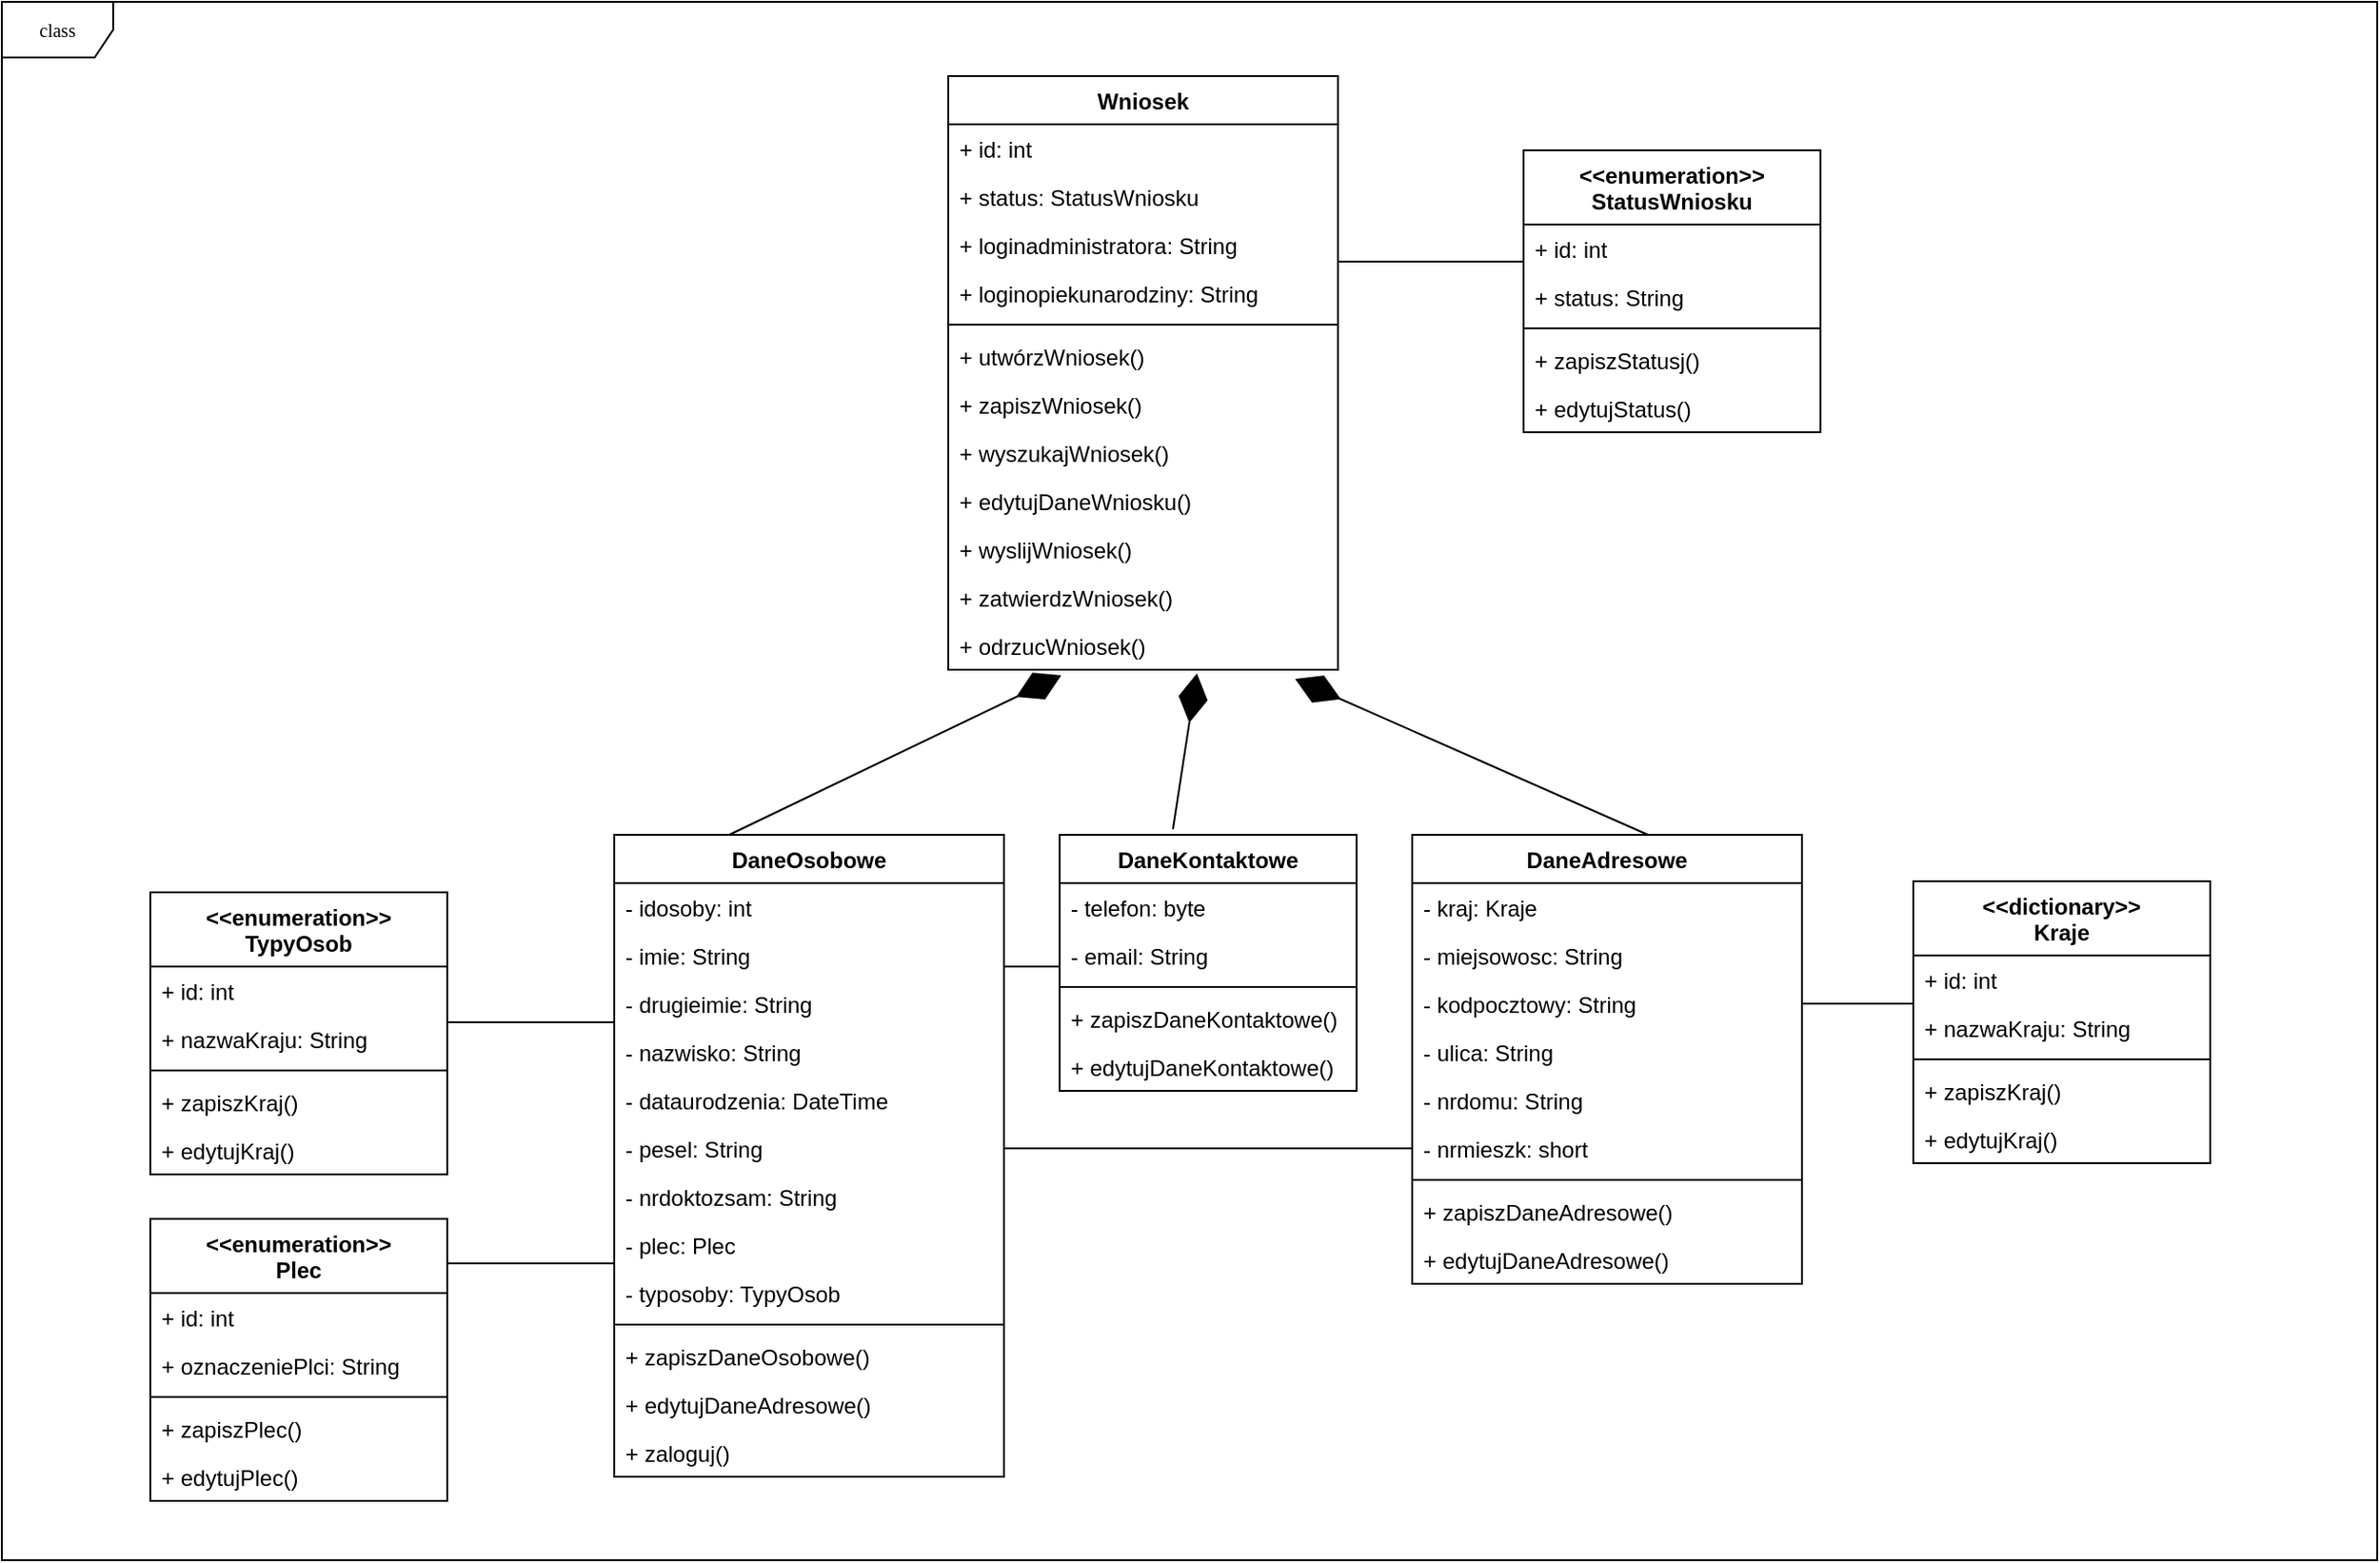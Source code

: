 <mxfile version="14.1.9" type="github">
  <diagram name="Page-1" id="c4acf3e9-155e-7222-9cf6-157b1a14988f">
    <mxGraphModel dx="1796" dy="480" grid="1" gridSize="10" guides="1" tooltips="1" connect="1" arrows="1" fold="1" page="1" pageScale="1" pageWidth="850" pageHeight="1100" background="#ffffff" math="0" shadow="0">
      <root>
        <mxCell id="0" />
        <mxCell id="1" parent="0" />
        <mxCell id="USKEhh2JhUIHj3QI9CC3-13" value="Wniosek" style="swimlane;fontStyle=1;align=center;verticalAlign=top;childLayout=stackLayout;horizontal=1;startSize=26;horizontalStack=0;resizeParent=1;resizeParentMax=0;resizeLast=0;collapsible=1;marginBottom=0;" vertex="1" parent="1">
          <mxGeometry x="330" y="40" width="210" height="320" as="geometry" />
        </mxCell>
        <mxCell id="USKEhh2JhUIHj3QI9CC3-14" value="+ id: int&#xa;" style="text;strokeColor=none;fillColor=none;align=left;verticalAlign=top;spacingLeft=4;spacingRight=4;overflow=hidden;rotatable=0;points=[[0,0.5],[1,0.5]];portConstraint=eastwest;" vertex="1" parent="USKEhh2JhUIHj3QI9CC3-13">
          <mxGeometry y="26" width="210" height="26" as="geometry" />
        </mxCell>
        <mxCell id="USKEhh2JhUIHj3QI9CC3-35" value="+ status: StatusWniosku" style="text;strokeColor=none;fillColor=none;align=left;verticalAlign=top;spacingLeft=4;spacingRight=4;overflow=hidden;rotatable=0;points=[[0,0.5],[1,0.5]];portConstraint=eastwest;" vertex="1" parent="USKEhh2JhUIHj3QI9CC3-13">
          <mxGeometry y="52" width="210" height="26" as="geometry" />
        </mxCell>
        <mxCell id="USKEhh2JhUIHj3QI9CC3-160" value="+ loginadministratora: String" style="text;strokeColor=none;fillColor=none;align=left;verticalAlign=top;spacingLeft=4;spacingRight=4;overflow=hidden;rotatable=0;points=[[0,0.5],[1,0.5]];portConstraint=eastwest;" vertex="1" parent="USKEhh2JhUIHj3QI9CC3-13">
          <mxGeometry y="78" width="210" height="26" as="geometry" />
        </mxCell>
        <mxCell id="USKEhh2JhUIHj3QI9CC3-175" value="+ loginopiekunarodziny: String" style="text;strokeColor=none;fillColor=none;align=left;verticalAlign=top;spacingLeft=4;spacingRight=4;overflow=hidden;rotatable=0;points=[[0,0.5],[1,0.5]];portConstraint=eastwest;" vertex="1" parent="USKEhh2JhUIHj3QI9CC3-13">
          <mxGeometry y="104" width="210" height="26" as="geometry" />
        </mxCell>
        <mxCell id="USKEhh2JhUIHj3QI9CC3-15" value="" style="line;strokeWidth=1;fillColor=none;align=left;verticalAlign=middle;spacingTop=-1;spacingLeft=3;spacingRight=3;rotatable=0;labelPosition=right;points=[];portConstraint=eastwest;" vertex="1" parent="USKEhh2JhUIHj3QI9CC3-13">
          <mxGeometry y="130" width="210" height="8" as="geometry" />
        </mxCell>
        <mxCell id="USKEhh2JhUIHj3QI9CC3-16" value="+ utwórzWniosek()&#xa;" style="text;strokeColor=none;fillColor=none;align=left;verticalAlign=top;spacingLeft=4;spacingRight=4;overflow=hidden;rotatable=0;points=[[0,0.5],[1,0.5]];portConstraint=eastwest;" vertex="1" parent="USKEhh2JhUIHj3QI9CC3-13">
          <mxGeometry y="138" width="210" height="26" as="geometry" />
        </mxCell>
        <mxCell id="USKEhh2JhUIHj3QI9CC3-36" value="+ zapiszWniosek()&#xa;" style="text;strokeColor=none;fillColor=none;align=left;verticalAlign=top;spacingLeft=4;spacingRight=4;overflow=hidden;rotatable=0;points=[[0,0.5],[1,0.5]];portConstraint=eastwest;" vertex="1" parent="USKEhh2JhUIHj3QI9CC3-13">
          <mxGeometry y="164" width="210" height="26" as="geometry" />
        </mxCell>
        <mxCell id="USKEhh2JhUIHj3QI9CC3-59" value="+ wyszukajWniosek()&#xa;" style="text;strokeColor=none;fillColor=none;align=left;verticalAlign=top;spacingLeft=4;spacingRight=4;overflow=hidden;rotatable=0;points=[[0,0.5],[1,0.5]];portConstraint=eastwest;" vertex="1" parent="USKEhh2JhUIHj3QI9CC3-13">
          <mxGeometry y="190" width="210" height="26" as="geometry" />
        </mxCell>
        <mxCell id="USKEhh2JhUIHj3QI9CC3-58" value="+ edytujDaneWniosku()&#xa;" style="text;strokeColor=none;fillColor=none;align=left;verticalAlign=top;spacingLeft=4;spacingRight=4;overflow=hidden;rotatable=0;points=[[0,0.5],[1,0.5]];portConstraint=eastwest;" vertex="1" parent="USKEhh2JhUIHj3QI9CC3-13">
          <mxGeometry y="216" width="210" height="26" as="geometry" />
        </mxCell>
        <mxCell id="USKEhh2JhUIHj3QI9CC3-37" value="+ wyslijWniosek()&#xa;" style="text;strokeColor=none;fillColor=none;align=left;verticalAlign=top;spacingLeft=4;spacingRight=4;overflow=hidden;rotatable=0;points=[[0,0.5],[1,0.5]];portConstraint=eastwest;" vertex="1" parent="USKEhh2JhUIHj3QI9CC3-13">
          <mxGeometry y="242" width="210" height="26" as="geometry" />
        </mxCell>
        <mxCell id="USKEhh2JhUIHj3QI9CC3-38" value="+ zatwierdzWniosek()&#xa;" style="text;strokeColor=none;fillColor=none;align=left;verticalAlign=top;spacingLeft=4;spacingRight=4;overflow=hidden;rotatable=0;points=[[0,0.5],[1,0.5]];portConstraint=eastwest;" vertex="1" parent="USKEhh2JhUIHj3QI9CC3-13">
          <mxGeometry y="268" width="210" height="26" as="geometry" />
        </mxCell>
        <mxCell id="USKEhh2JhUIHj3QI9CC3-39" value="+ odrzucWniosek()&#xa;" style="text;strokeColor=none;fillColor=none;align=left;verticalAlign=top;spacingLeft=4;spacingRight=4;overflow=hidden;rotatable=0;points=[[0,0.5],[1,0.5]];portConstraint=eastwest;" vertex="1" parent="USKEhh2JhUIHj3QI9CC3-13">
          <mxGeometry y="294" width="210" height="26" as="geometry" />
        </mxCell>
        <mxCell id="USKEhh2JhUIHj3QI9CC3-44" value="DaneAdresowe" style="swimlane;fontStyle=1;align=center;verticalAlign=top;childLayout=stackLayout;horizontal=1;startSize=26;horizontalStack=0;resizeParent=1;resizeParentMax=0;resizeLast=0;collapsible=1;marginBottom=0;" vertex="1" parent="1">
          <mxGeometry x="580" y="449" width="210" height="242" as="geometry" />
        </mxCell>
        <mxCell id="USKEhh2JhUIHj3QI9CC3-45" value="- kraj: Kraje" style="text;strokeColor=none;fillColor=none;align=left;verticalAlign=top;spacingLeft=4;spacingRight=4;overflow=hidden;rotatable=0;points=[[0,0.5],[1,0.5]];portConstraint=eastwest;" vertex="1" parent="USKEhh2JhUIHj3QI9CC3-44">
          <mxGeometry y="26" width="210" height="26" as="geometry" />
        </mxCell>
        <mxCell id="USKEhh2JhUIHj3QI9CC3-54" value="- miejsowosc: String" style="text;strokeColor=none;fillColor=none;align=left;verticalAlign=top;spacingLeft=4;spacingRight=4;overflow=hidden;rotatable=0;points=[[0,0.5],[1,0.5]];portConstraint=eastwest;" vertex="1" parent="USKEhh2JhUIHj3QI9CC3-44">
          <mxGeometry y="52" width="210" height="26" as="geometry" />
        </mxCell>
        <mxCell id="USKEhh2JhUIHj3QI9CC3-55" value="- kodpocztowy: String" style="text;strokeColor=none;fillColor=none;align=left;verticalAlign=top;spacingLeft=4;spacingRight=4;overflow=hidden;rotatable=0;points=[[0,0.5],[1,0.5]];portConstraint=eastwest;" vertex="1" parent="USKEhh2JhUIHj3QI9CC3-44">
          <mxGeometry y="78" width="210" height="26" as="geometry" />
        </mxCell>
        <mxCell id="USKEhh2JhUIHj3QI9CC3-61" value="- ulica: String" style="text;strokeColor=none;fillColor=none;align=left;verticalAlign=top;spacingLeft=4;spacingRight=4;overflow=hidden;rotatable=0;points=[[0,0.5],[1,0.5]];portConstraint=eastwest;" vertex="1" parent="USKEhh2JhUIHj3QI9CC3-44">
          <mxGeometry y="104" width="210" height="26" as="geometry" />
        </mxCell>
        <mxCell id="USKEhh2JhUIHj3QI9CC3-56" value="- nrdomu: String" style="text;strokeColor=none;fillColor=none;align=left;verticalAlign=top;spacingLeft=4;spacingRight=4;overflow=hidden;rotatable=0;points=[[0,0.5],[1,0.5]];portConstraint=eastwest;" vertex="1" parent="USKEhh2JhUIHj3QI9CC3-44">
          <mxGeometry y="130" width="210" height="26" as="geometry" />
        </mxCell>
        <mxCell id="USKEhh2JhUIHj3QI9CC3-57" value="- nrmieszk: short" style="text;strokeColor=none;fillColor=none;align=left;verticalAlign=top;spacingLeft=4;spacingRight=4;overflow=hidden;rotatable=0;points=[[0,0.5],[1,0.5]];portConstraint=eastwest;" vertex="1" parent="USKEhh2JhUIHj3QI9CC3-44">
          <mxGeometry y="156" width="210" height="26" as="geometry" />
        </mxCell>
        <mxCell id="USKEhh2JhUIHj3QI9CC3-46" value="" style="line;strokeWidth=1;fillColor=none;align=left;verticalAlign=middle;spacingTop=-1;spacingLeft=3;spacingRight=3;rotatable=0;labelPosition=right;points=[];portConstraint=eastwest;" vertex="1" parent="USKEhh2JhUIHj3QI9CC3-44">
          <mxGeometry y="182" width="210" height="8" as="geometry" />
        </mxCell>
        <mxCell id="USKEhh2JhUIHj3QI9CC3-47" value="+ zapiszDaneAdresowe()" style="text;strokeColor=none;fillColor=none;align=left;verticalAlign=top;spacingLeft=4;spacingRight=4;overflow=hidden;rotatable=0;points=[[0,0.5],[1,0.5]];portConstraint=eastwest;" vertex="1" parent="USKEhh2JhUIHj3QI9CC3-44">
          <mxGeometry y="190" width="210" height="26" as="geometry" />
        </mxCell>
        <mxCell id="USKEhh2JhUIHj3QI9CC3-73" value="+ edytujDaneAdresowe()" style="text;strokeColor=none;fillColor=none;align=left;verticalAlign=top;spacingLeft=4;spacingRight=4;overflow=hidden;rotatable=0;points=[[0,0.5],[1,0.5]];portConstraint=eastwest;" vertex="1" parent="USKEhh2JhUIHj3QI9CC3-44">
          <mxGeometry y="216" width="210" height="26" as="geometry" />
        </mxCell>
        <mxCell id="USKEhh2JhUIHj3QI9CC3-62" value="DaneKontaktowe" style="swimlane;fontStyle=1;align=center;verticalAlign=top;childLayout=stackLayout;horizontal=1;startSize=26;horizontalStack=0;resizeParent=1;resizeParentMax=0;resizeLast=0;collapsible=1;marginBottom=0;" vertex="1" parent="1">
          <mxGeometry x="390" y="449" width="160" height="138" as="geometry" />
        </mxCell>
        <mxCell id="USKEhh2JhUIHj3QI9CC3-63" value="- telefon: byte" style="text;strokeColor=none;fillColor=none;align=left;verticalAlign=top;spacingLeft=4;spacingRight=4;overflow=hidden;rotatable=0;points=[[0,0.5],[1,0.5]];portConstraint=eastwest;" vertex="1" parent="USKEhh2JhUIHj3QI9CC3-62">
          <mxGeometry y="26" width="160" height="26" as="geometry" />
        </mxCell>
        <mxCell id="USKEhh2JhUIHj3QI9CC3-66" value="- email: String" style="text;strokeColor=none;fillColor=none;align=left;verticalAlign=top;spacingLeft=4;spacingRight=4;overflow=hidden;rotatable=0;points=[[0,0.5],[1,0.5]];portConstraint=eastwest;" vertex="1" parent="USKEhh2JhUIHj3QI9CC3-62">
          <mxGeometry y="52" width="160" height="26" as="geometry" />
        </mxCell>
        <mxCell id="USKEhh2JhUIHj3QI9CC3-64" value="" style="line;strokeWidth=1;fillColor=none;align=left;verticalAlign=middle;spacingTop=-1;spacingLeft=3;spacingRight=3;rotatable=0;labelPosition=right;points=[];portConstraint=eastwest;" vertex="1" parent="USKEhh2JhUIHj3QI9CC3-62">
          <mxGeometry y="78" width="160" height="8" as="geometry" />
        </mxCell>
        <mxCell id="USKEhh2JhUIHj3QI9CC3-65" value="+ zapiszDaneKontaktowe()" style="text;strokeColor=none;fillColor=none;align=left;verticalAlign=top;spacingLeft=4;spacingRight=4;overflow=hidden;rotatable=0;points=[[0,0.5],[1,0.5]];portConstraint=eastwest;" vertex="1" parent="USKEhh2JhUIHj3QI9CC3-62">
          <mxGeometry y="86" width="160" height="26" as="geometry" />
        </mxCell>
        <mxCell id="USKEhh2JhUIHj3QI9CC3-74" value="+ edytujDaneKontaktowe()" style="text;strokeColor=none;fillColor=none;align=left;verticalAlign=top;spacingLeft=4;spacingRight=4;overflow=hidden;rotatable=0;points=[[0,0.5],[1,0.5]];portConstraint=eastwest;" vertex="1" parent="USKEhh2JhUIHj3QI9CC3-62">
          <mxGeometry y="112" width="160" height="26" as="geometry" />
        </mxCell>
        <mxCell id="USKEhh2JhUIHj3QI9CC3-67" value="&lt;&lt;dictionary&gt;&gt; &#xa;Kraje&#xa;" style="swimlane;fontStyle=1;align=center;verticalAlign=top;childLayout=stackLayout;horizontal=1;startSize=40;horizontalStack=0;resizeParent=1;resizeParentMax=0;resizeLast=0;collapsible=1;marginBottom=0;" vertex="1" parent="1">
          <mxGeometry x="850" y="474" width="160" height="152" as="geometry" />
        </mxCell>
        <mxCell id="USKEhh2JhUIHj3QI9CC3-72" value="+ id: int" style="text;strokeColor=none;fillColor=none;align=left;verticalAlign=top;spacingLeft=4;spacingRight=4;overflow=hidden;rotatable=0;points=[[0,0.5],[1,0.5]];portConstraint=eastwest;" vertex="1" parent="USKEhh2JhUIHj3QI9CC3-67">
          <mxGeometry y="40" width="160" height="26" as="geometry" />
        </mxCell>
        <mxCell id="USKEhh2JhUIHj3QI9CC3-68" value="+ nazwaKraju: String" style="text;strokeColor=none;fillColor=none;align=left;verticalAlign=top;spacingLeft=4;spacingRight=4;overflow=hidden;rotatable=0;points=[[0,0.5],[1,0.5]];portConstraint=eastwest;" vertex="1" parent="USKEhh2JhUIHj3QI9CC3-67">
          <mxGeometry y="66" width="160" height="26" as="geometry" />
        </mxCell>
        <mxCell id="USKEhh2JhUIHj3QI9CC3-69" value="" style="line;strokeWidth=1;fillColor=none;align=left;verticalAlign=middle;spacingTop=-1;spacingLeft=3;spacingRight=3;rotatable=0;labelPosition=right;points=[];portConstraint=eastwest;" vertex="1" parent="USKEhh2JhUIHj3QI9CC3-67">
          <mxGeometry y="92" width="160" height="8" as="geometry" />
        </mxCell>
        <mxCell id="USKEhh2JhUIHj3QI9CC3-70" value="+ zapiszKraj()" style="text;strokeColor=none;fillColor=none;align=left;verticalAlign=top;spacingLeft=4;spacingRight=4;overflow=hidden;rotatable=0;points=[[0,0.5],[1,0.5]];portConstraint=eastwest;" vertex="1" parent="USKEhh2JhUIHj3QI9CC3-67">
          <mxGeometry y="100" width="160" height="26" as="geometry" />
        </mxCell>
        <mxCell id="USKEhh2JhUIHj3QI9CC3-71" value="+ edytujKraj()" style="text;strokeColor=none;fillColor=none;align=left;verticalAlign=top;spacingLeft=4;spacingRight=4;overflow=hidden;rotatable=0;points=[[0,0.5],[1,0.5]];portConstraint=eastwest;" vertex="1" parent="USKEhh2JhUIHj3QI9CC3-67">
          <mxGeometry y="126" width="160" height="26" as="geometry" />
        </mxCell>
        <mxCell id="USKEhh2JhUIHj3QI9CC3-100" value="&lt;&lt;enumeration&gt;&gt; &#xa;TypyOsob&#xa;" style="swimlane;fontStyle=1;align=center;verticalAlign=top;childLayout=stackLayout;horizontal=1;startSize=40;horizontalStack=0;resizeParent=1;resizeParentMax=0;resizeLast=0;collapsible=1;marginBottom=0;" vertex="1" parent="1">
          <mxGeometry x="-100" y="480" width="160" height="152" as="geometry" />
        </mxCell>
        <mxCell id="USKEhh2JhUIHj3QI9CC3-101" value="+ id: int" style="text;strokeColor=none;fillColor=none;align=left;verticalAlign=top;spacingLeft=4;spacingRight=4;overflow=hidden;rotatable=0;points=[[0,0.5],[1,0.5]];portConstraint=eastwest;" vertex="1" parent="USKEhh2JhUIHj3QI9CC3-100">
          <mxGeometry y="40" width="160" height="26" as="geometry" />
        </mxCell>
        <mxCell id="USKEhh2JhUIHj3QI9CC3-102" value="+ nazwaKraju: String" style="text;strokeColor=none;fillColor=none;align=left;verticalAlign=top;spacingLeft=4;spacingRight=4;overflow=hidden;rotatable=0;points=[[0,0.5],[1,0.5]];portConstraint=eastwest;" vertex="1" parent="USKEhh2JhUIHj3QI9CC3-100">
          <mxGeometry y="66" width="160" height="26" as="geometry" />
        </mxCell>
        <mxCell id="USKEhh2JhUIHj3QI9CC3-103" value="" style="line;strokeWidth=1;fillColor=none;align=left;verticalAlign=middle;spacingTop=-1;spacingLeft=3;spacingRight=3;rotatable=0;labelPosition=right;points=[];portConstraint=eastwest;" vertex="1" parent="USKEhh2JhUIHj3QI9CC3-100">
          <mxGeometry y="92" width="160" height="8" as="geometry" />
        </mxCell>
        <mxCell id="USKEhh2JhUIHj3QI9CC3-104" value="+ zapiszKraj()" style="text;strokeColor=none;fillColor=none;align=left;verticalAlign=top;spacingLeft=4;spacingRight=4;overflow=hidden;rotatable=0;points=[[0,0.5],[1,0.5]];portConstraint=eastwest;" vertex="1" parent="USKEhh2JhUIHj3QI9CC3-100">
          <mxGeometry y="100" width="160" height="26" as="geometry" />
        </mxCell>
        <mxCell id="USKEhh2JhUIHj3QI9CC3-105" value="+ edytujKraj()" style="text;strokeColor=none;fillColor=none;align=left;verticalAlign=top;spacingLeft=4;spacingRight=4;overflow=hidden;rotatable=0;points=[[0,0.5],[1,0.5]];portConstraint=eastwest;" vertex="1" parent="USKEhh2JhUIHj3QI9CC3-100">
          <mxGeometry y="126" width="160" height="26" as="geometry" />
        </mxCell>
        <mxCell id="USKEhh2JhUIHj3QI9CC3-110" value="&lt;&lt;enumeration&gt;&gt; &#xa;Plec&#xa;" style="swimlane;fontStyle=1;align=center;verticalAlign=top;childLayout=stackLayout;horizontal=1;startSize=40;horizontalStack=0;resizeParent=1;resizeParentMax=0;resizeLast=0;collapsible=1;marginBottom=0;" vertex="1" parent="1">
          <mxGeometry x="-100" y="656" width="160" height="152" as="geometry" />
        </mxCell>
        <mxCell id="USKEhh2JhUIHj3QI9CC3-111" value="+ id: int" style="text;strokeColor=none;fillColor=none;align=left;verticalAlign=top;spacingLeft=4;spacingRight=4;overflow=hidden;rotatable=0;points=[[0,0.5],[1,0.5]];portConstraint=eastwest;" vertex="1" parent="USKEhh2JhUIHj3QI9CC3-110">
          <mxGeometry y="40" width="160" height="26" as="geometry" />
        </mxCell>
        <mxCell id="USKEhh2JhUIHj3QI9CC3-112" value="+ oznaczeniePlci: String" style="text;strokeColor=none;fillColor=none;align=left;verticalAlign=top;spacingLeft=4;spacingRight=4;overflow=hidden;rotatable=0;points=[[0,0.5],[1,0.5]];portConstraint=eastwest;" vertex="1" parent="USKEhh2JhUIHj3QI9CC3-110">
          <mxGeometry y="66" width="160" height="26" as="geometry" />
        </mxCell>
        <mxCell id="USKEhh2JhUIHj3QI9CC3-113" value="" style="line;strokeWidth=1;fillColor=none;align=left;verticalAlign=middle;spacingTop=-1;spacingLeft=3;spacingRight=3;rotatable=0;labelPosition=right;points=[];portConstraint=eastwest;" vertex="1" parent="USKEhh2JhUIHj3QI9CC3-110">
          <mxGeometry y="92" width="160" height="8" as="geometry" />
        </mxCell>
        <mxCell id="USKEhh2JhUIHj3QI9CC3-114" value="+ zapiszPlec()" style="text;strokeColor=none;fillColor=none;align=left;verticalAlign=top;spacingLeft=4;spacingRight=4;overflow=hidden;rotatable=0;points=[[0,0.5],[1,0.5]];portConstraint=eastwest;" vertex="1" parent="USKEhh2JhUIHj3QI9CC3-110">
          <mxGeometry y="100" width="160" height="26" as="geometry" />
        </mxCell>
        <mxCell id="USKEhh2JhUIHj3QI9CC3-115" value="+ edytujPlec()" style="text;strokeColor=none;fillColor=none;align=left;verticalAlign=top;spacingLeft=4;spacingRight=4;overflow=hidden;rotatable=0;points=[[0,0.5],[1,0.5]];portConstraint=eastwest;" vertex="1" parent="USKEhh2JhUIHj3QI9CC3-110">
          <mxGeometry y="126" width="160" height="26" as="geometry" />
        </mxCell>
        <mxCell id="USKEhh2JhUIHj3QI9CC3-116" value="DaneOsobowe" style="swimlane;fontStyle=1;align=center;verticalAlign=top;childLayout=stackLayout;horizontal=1;startSize=26;horizontalStack=0;resizeParent=1;resizeParentMax=0;resizeLast=0;collapsible=1;marginBottom=0;" vertex="1" parent="1">
          <mxGeometry x="150" y="449" width="210" height="346" as="geometry" />
        </mxCell>
        <mxCell id="USKEhh2JhUIHj3QI9CC3-117" value="- idosoby: int&#xa;" style="text;strokeColor=none;fillColor=none;align=left;verticalAlign=top;spacingLeft=4;spacingRight=4;overflow=hidden;rotatable=0;points=[[0,0.5],[1,0.5]];portConstraint=eastwest;" vertex="1" parent="USKEhh2JhUIHj3QI9CC3-116">
          <mxGeometry y="26" width="210" height="26" as="geometry" />
        </mxCell>
        <mxCell id="USKEhh2JhUIHj3QI9CC3-118" value="- imie: String" style="text;strokeColor=none;fillColor=none;align=left;verticalAlign=top;spacingLeft=4;spacingRight=4;overflow=hidden;rotatable=0;points=[[0,0.5],[1,0.5]];portConstraint=eastwest;" vertex="1" parent="USKEhh2JhUIHj3QI9CC3-116">
          <mxGeometry y="52" width="210" height="26" as="geometry" />
        </mxCell>
        <mxCell id="USKEhh2JhUIHj3QI9CC3-119" value="- drugieimie: String" style="text;strokeColor=none;fillColor=none;align=left;verticalAlign=top;spacingLeft=4;spacingRight=4;overflow=hidden;rotatable=0;points=[[0,0.5],[1,0.5]];portConstraint=eastwest;" vertex="1" parent="USKEhh2JhUIHj3QI9CC3-116">
          <mxGeometry y="78" width="210" height="26" as="geometry" />
        </mxCell>
        <mxCell id="USKEhh2JhUIHj3QI9CC3-120" value="- nazwisko: String" style="text;strokeColor=none;fillColor=none;align=left;verticalAlign=top;spacingLeft=4;spacingRight=4;overflow=hidden;rotatable=0;points=[[0,0.5],[1,0.5]];portConstraint=eastwest;" vertex="1" parent="USKEhh2JhUIHj3QI9CC3-116">
          <mxGeometry y="104" width="210" height="26" as="geometry" />
        </mxCell>
        <mxCell id="USKEhh2JhUIHj3QI9CC3-121" value="- dataurodzenia: DateTime" style="text;strokeColor=none;fillColor=none;align=left;verticalAlign=top;spacingLeft=4;spacingRight=4;overflow=hidden;rotatable=0;points=[[0,0.5],[1,0.5]];portConstraint=eastwest;" vertex="1" parent="USKEhh2JhUIHj3QI9CC3-116">
          <mxGeometry y="130" width="210" height="26" as="geometry" />
        </mxCell>
        <mxCell id="USKEhh2JhUIHj3QI9CC3-122" value="- pesel: String" style="text;strokeColor=none;fillColor=none;align=left;verticalAlign=top;spacingLeft=4;spacingRight=4;overflow=hidden;rotatable=0;points=[[0,0.5],[1,0.5]];portConstraint=eastwest;" vertex="1" parent="USKEhh2JhUIHj3QI9CC3-116">
          <mxGeometry y="156" width="210" height="26" as="geometry" />
        </mxCell>
        <mxCell id="USKEhh2JhUIHj3QI9CC3-123" value="- nrdoktozsam: String" style="text;strokeColor=none;fillColor=none;align=left;verticalAlign=top;spacingLeft=4;spacingRight=4;overflow=hidden;rotatable=0;points=[[0,0.5],[1,0.5]];portConstraint=eastwest;" vertex="1" parent="USKEhh2JhUIHj3QI9CC3-116">
          <mxGeometry y="182" width="210" height="26" as="geometry" />
        </mxCell>
        <mxCell id="USKEhh2JhUIHj3QI9CC3-124" value="- plec: Plec" style="text;strokeColor=none;fillColor=none;align=left;verticalAlign=top;spacingLeft=4;spacingRight=4;overflow=hidden;rotatable=0;points=[[0,0.5],[1,0.5]];portConstraint=eastwest;" vertex="1" parent="USKEhh2JhUIHj3QI9CC3-116">
          <mxGeometry y="208" width="210" height="26" as="geometry" />
        </mxCell>
        <mxCell id="USKEhh2JhUIHj3QI9CC3-125" value="- typosoby: TypyOsob" style="text;strokeColor=none;fillColor=none;align=left;verticalAlign=top;spacingLeft=4;spacingRight=4;overflow=hidden;rotatable=0;points=[[0,0.5],[1,0.5]];portConstraint=eastwest;" vertex="1" parent="USKEhh2JhUIHj3QI9CC3-116">
          <mxGeometry y="234" width="210" height="26" as="geometry" />
        </mxCell>
        <mxCell id="USKEhh2JhUIHj3QI9CC3-126" value="" style="line;strokeWidth=1;fillColor=none;align=left;verticalAlign=middle;spacingTop=-1;spacingLeft=3;spacingRight=3;rotatable=0;labelPosition=right;points=[];portConstraint=eastwest;" vertex="1" parent="USKEhh2JhUIHj3QI9CC3-116">
          <mxGeometry y="260" width="210" height="8" as="geometry" />
        </mxCell>
        <mxCell id="USKEhh2JhUIHj3QI9CC3-127" value="+ zapiszDaneOsobowe()" style="text;strokeColor=none;fillColor=none;align=left;verticalAlign=top;spacingLeft=4;spacingRight=4;overflow=hidden;rotatable=0;points=[[0,0.5],[1,0.5]];portConstraint=eastwest;" vertex="1" parent="USKEhh2JhUIHj3QI9CC3-116">
          <mxGeometry y="268" width="210" height="26" as="geometry" />
        </mxCell>
        <mxCell id="USKEhh2JhUIHj3QI9CC3-128" value="+ edytujDaneAdresowe()" style="text;strokeColor=none;fillColor=none;align=left;verticalAlign=top;spacingLeft=4;spacingRight=4;overflow=hidden;rotatable=0;points=[[0,0.5],[1,0.5]];portConstraint=eastwest;" vertex="1" parent="USKEhh2JhUIHj3QI9CC3-116">
          <mxGeometry y="294" width="210" height="26" as="geometry" />
        </mxCell>
        <mxCell id="USKEhh2JhUIHj3QI9CC3-129" value="+ zaloguj()&#xa;" style="text;strokeColor=none;fillColor=none;align=left;verticalAlign=top;spacingLeft=4;spacingRight=4;overflow=hidden;rotatable=0;points=[[0,0.5],[1,0.5]];portConstraint=eastwest;" vertex="1" parent="USKEhh2JhUIHj3QI9CC3-116">
          <mxGeometry y="320" width="210" height="26" as="geometry" />
        </mxCell>
        <mxCell id="USKEhh2JhUIHj3QI9CC3-163" value="" style="endArrow=diamondThin;endFill=1;endSize=24;html=1;entryX=0.29;entryY=1.115;entryDx=0;entryDy=0;entryPerimeter=0;exitX=0.295;exitY=0;exitDx=0;exitDy=0;exitPerimeter=0;" edge="1" parent="1" source="USKEhh2JhUIHj3QI9CC3-116" target="USKEhh2JhUIHj3QI9CC3-39">
          <mxGeometry width="160" relative="1" as="geometry">
            <mxPoint x="140" y="430" as="sourcePoint" />
            <mxPoint x="300" y="430" as="targetPoint" />
          </mxGeometry>
        </mxCell>
        <mxCell id="USKEhh2JhUIHj3QI9CC3-195" value="" style="endArrow=none;html=1;edgeStyle=orthogonalEdgeStyle;" edge="1" parent="1">
          <mxGeometry relative="1" as="geometry">
            <mxPoint x="60" y="550" as="sourcePoint" />
            <mxPoint x="150" y="550" as="targetPoint" />
          </mxGeometry>
        </mxCell>
        <mxCell id="USKEhh2JhUIHj3QI9CC3-198" value="" style="endArrow=none;html=1;edgeStyle=orthogonalEdgeStyle;" edge="1" parent="1">
          <mxGeometry relative="1" as="geometry">
            <mxPoint x="60" y="680" as="sourcePoint" />
            <mxPoint x="150" y="680" as="targetPoint" />
          </mxGeometry>
        </mxCell>
        <mxCell id="USKEhh2JhUIHj3QI9CC3-229" value="" style="endArrow=diamondThin;endFill=1;endSize=24;html=1;entryX=0.638;entryY=1.077;entryDx=0;entryDy=0;entryPerimeter=0;exitX=0.295;exitY=0;exitDx=0;exitDy=0;exitPerimeter=0;" edge="1" parent="1" target="USKEhh2JhUIHj3QI9CC3-39">
          <mxGeometry width="160" relative="1" as="geometry">
            <mxPoint x="451.05" y="446.01" as="sourcePoint" />
            <mxPoint x="450.0" y="370" as="targetPoint" />
          </mxGeometry>
        </mxCell>
        <mxCell id="USKEhh2JhUIHj3QI9CC3-230" value="" style="endArrow=diamondThin;endFill=1;endSize=24;html=1;entryX=0.89;entryY=1.192;entryDx=0;entryDy=0;entryPerimeter=0;exitX=0.295;exitY=0;exitDx=0;exitDy=0;exitPerimeter=0;" edge="1" parent="1" target="USKEhh2JhUIHj3QI9CC3-39">
          <mxGeometry width="160" relative="1" as="geometry">
            <mxPoint x="707.07" y="449" as="sourcePoint" />
            <mxPoint x="540" y="374.992" as="targetPoint" />
          </mxGeometry>
        </mxCell>
        <mxCell id="USKEhh2JhUIHj3QI9CC3-231" value="" style="endArrow=none;html=1;edgeStyle=orthogonalEdgeStyle;" edge="1" parent="1">
          <mxGeometry relative="1" as="geometry">
            <mxPoint x="790" y="540" as="sourcePoint" />
            <mxPoint x="850" y="540" as="targetPoint" />
          </mxGeometry>
        </mxCell>
        <mxCell id="USKEhh2JhUIHj3QI9CC3-235" value="&lt;&lt;enumeration&gt;&gt; &#xa;StatusWniosku&#xa;" style="swimlane;fontStyle=1;align=center;verticalAlign=top;childLayout=stackLayout;horizontal=1;startSize=40;horizontalStack=0;resizeParent=1;resizeParentMax=0;resizeLast=0;collapsible=1;marginBottom=0;" vertex="1" parent="1">
          <mxGeometry x="640" y="80" width="160" height="152" as="geometry" />
        </mxCell>
        <mxCell id="USKEhh2JhUIHj3QI9CC3-236" value="+ id: int" style="text;strokeColor=none;fillColor=none;align=left;verticalAlign=top;spacingLeft=4;spacingRight=4;overflow=hidden;rotatable=0;points=[[0,0.5],[1,0.5]];portConstraint=eastwest;" vertex="1" parent="USKEhh2JhUIHj3QI9CC3-235">
          <mxGeometry y="40" width="160" height="26" as="geometry" />
        </mxCell>
        <mxCell id="USKEhh2JhUIHj3QI9CC3-237" value="+ status: String" style="text;strokeColor=none;fillColor=none;align=left;verticalAlign=top;spacingLeft=4;spacingRight=4;overflow=hidden;rotatable=0;points=[[0,0.5],[1,0.5]];portConstraint=eastwest;" vertex="1" parent="USKEhh2JhUIHj3QI9CC3-235">
          <mxGeometry y="66" width="160" height="26" as="geometry" />
        </mxCell>
        <mxCell id="USKEhh2JhUIHj3QI9CC3-238" value="" style="line;strokeWidth=1;fillColor=none;align=left;verticalAlign=middle;spacingTop=-1;spacingLeft=3;spacingRight=3;rotatable=0;labelPosition=right;points=[];portConstraint=eastwest;" vertex="1" parent="USKEhh2JhUIHj3QI9CC3-235">
          <mxGeometry y="92" width="160" height="8" as="geometry" />
        </mxCell>
        <mxCell id="USKEhh2JhUIHj3QI9CC3-239" value="+ zapiszStatusj()" style="text;strokeColor=none;fillColor=none;align=left;verticalAlign=top;spacingLeft=4;spacingRight=4;overflow=hidden;rotatable=0;points=[[0,0.5],[1,0.5]];portConstraint=eastwest;" vertex="1" parent="USKEhh2JhUIHj3QI9CC3-235">
          <mxGeometry y="100" width="160" height="26" as="geometry" />
        </mxCell>
        <mxCell id="USKEhh2JhUIHj3QI9CC3-240" value="+ edytujStatus()" style="text;strokeColor=none;fillColor=none;align=left;verticalAlign=top;spacingLeft=4;spacingRight=4;overflow=hidden;rotatable=0;points=[[0,0.5],[1,0.5]];portConstraint=eastwest;" vertex="1" parent="USKEhh2JhUIHj3QI9CC3-235">
          <mxGeometry y="126" width="160" height="26" as="geometry" />
        </mxCell>
        <mxCell id="USKEhh2JhUIHj3QI9CC3-241" value="" style="endArrow=none;html=1;edgeStyle=orthogonalEdgeStyle;" edge="1" parent="1">
          <mxGeometry relative="1" as="geometry">
            <mxPoint x="540" y="140" as="sourcePoint" />
            <mxPoint x="640" y="140" as="targetPoint" />
          </mxGeometry>
        </mxCell>
        <mxCell id="17acba5748e5396b-1" value="class" style="shape=umlFrame;whiteSpace=wrap;html=1;rounded=0;shadow=0;comic=0;labelBackgroundColor=none;strokeWidth=1;fontFamily=Verdana;fontSize=10;align=center;" parent="1" vertex="1">
          <mxGeometry x="-180" width="1280" height="840" as="geometry" />
        </mxCell>
        <mxCell id="USKEhh2JhUIHj3QI9CC3-244" value="" style="endArrow=none;html=1;edgeStyle=orthogonalEdgeStyle;" edge="1" parent="1">
          <mxGeometry relative="1" as="geometry">
            <mxPoint x="360" y="520" as="sourcePoint" />
            <mxPoint x="390" y="520" as="targetPoint" />
          </mxGeometry>
        </mxCell>
        <mxCell id="USKEhh2JhUIHj3QI9CC3-252" value="" style="endArrow=none;html=1;edgeStyle=orthogonalEdgeStyle;exitX=1;exitY=0.5;exitDx=0;exitDy=0;" edge="1" parent="1" source="USKEhh2JhUIHj3QI9CC3-122">
          <mxGeometry relative="1" as="geometry">
            <mxPoint x="420" y="618" as="sourcePoint" />
            <mxPoint x="580" y="618" as="targetPoint" />
          </mxGeometry>
        </mxCell>
      </root>
    </mxGraphModel>
  </diagram>
</mxfile>

